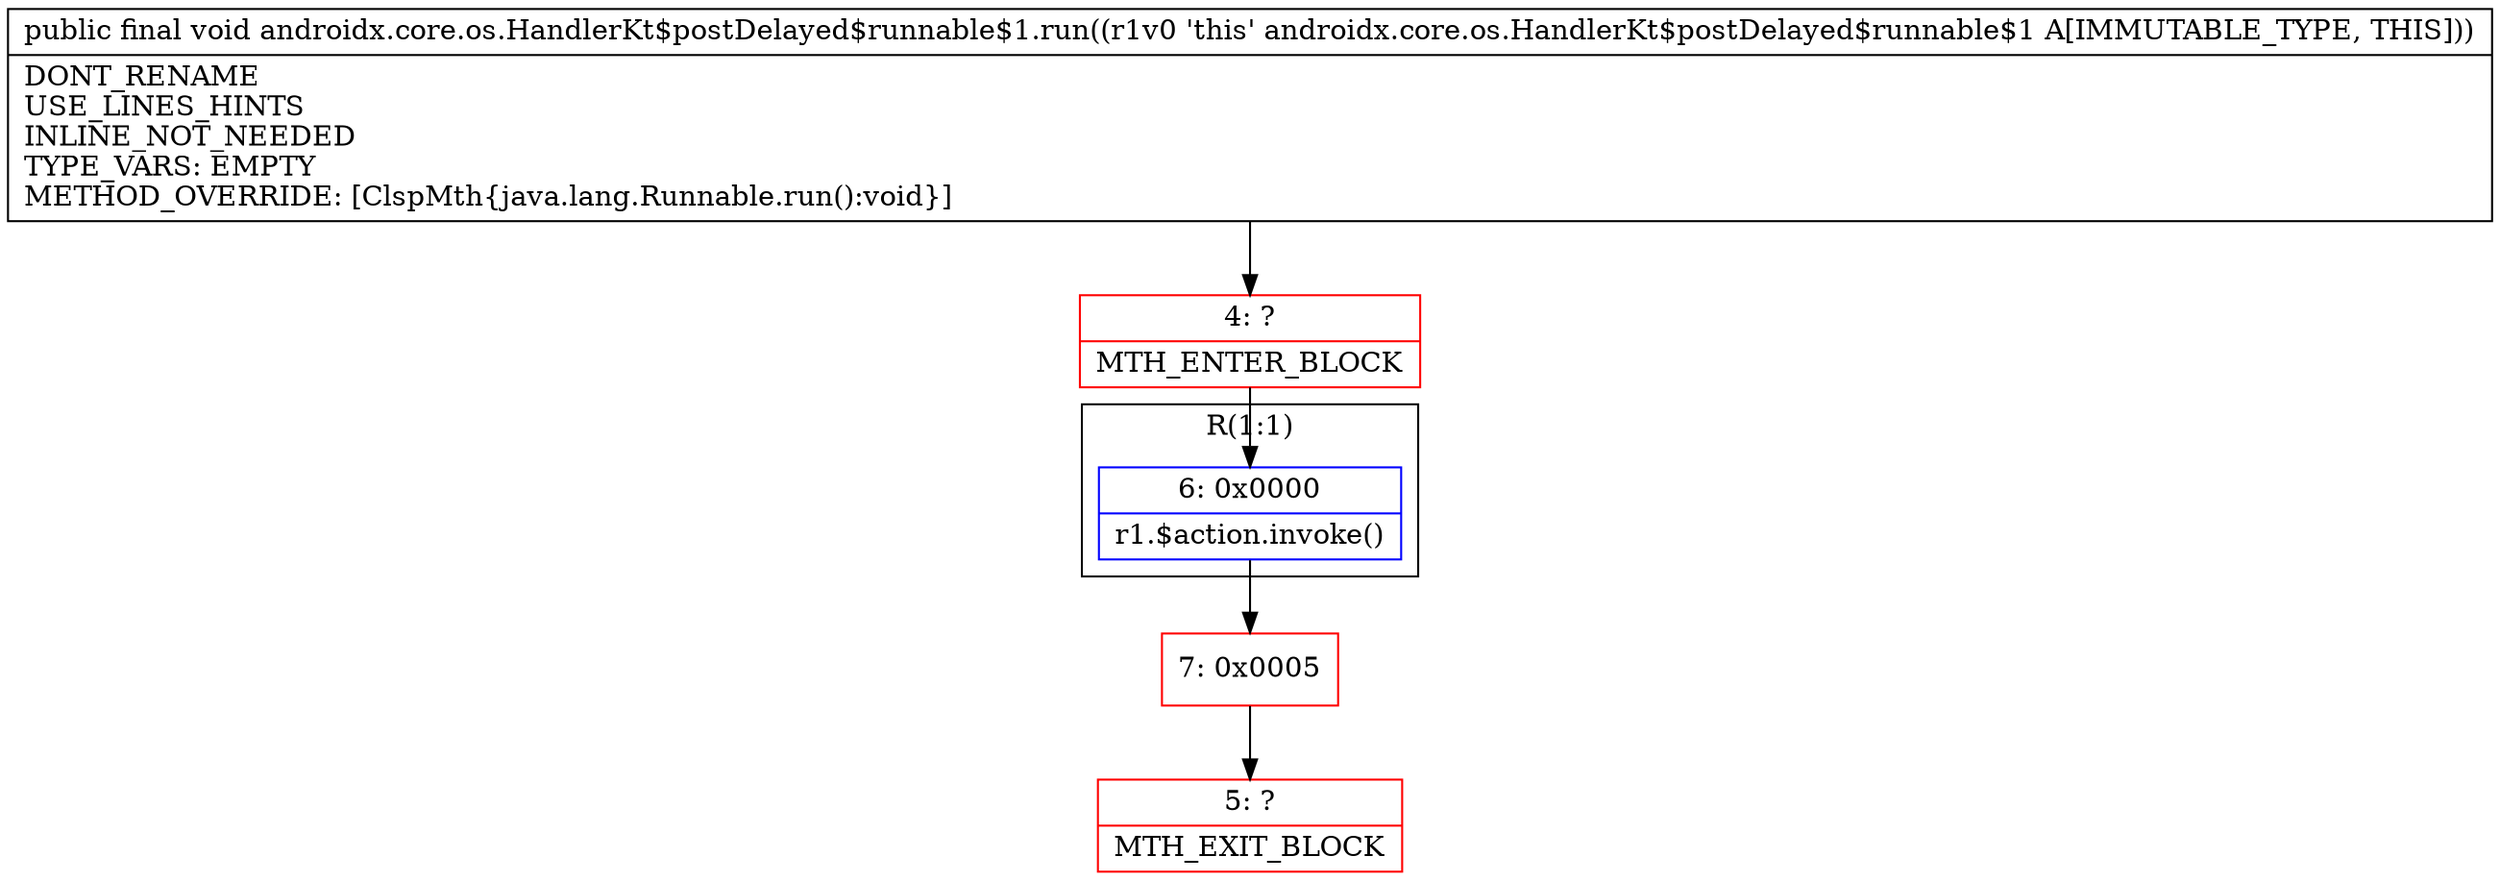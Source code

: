 digraph "CFG forandroidx.core.os.HandlerKt$postDelayed$runnable$1.run()V" {
subgraph cluster_Region_803790217 {
label = "R(1:1)";
node [shape=record,color=blue];
Node_6 [shape=record,label="{6\:\ 0x0000|r1.$action.invoke()\l}"];
}
Node_4 [shape=record,color=red,label="{4\:\ ?|MTH_ENTER_BLOCK\l}"];
Node_7 [shape=record,color=red,label="{7\:\ 0x0005}"];
Node_5 [shape=record,color=red,label="{5\:\ ?|MTH_EXIT_BLOCK\l}"];
MethodNode[shape=record,label="{public final void androidx.core.os.HandlerKt$postDelayed$runnable$1.run((r1v0 'this' androidx.core.os.HandlerKt$postDelayed$runnable$1 A[IMMUTABLE_TYPE, THIS]))  | DONT_RENAME\lUSE_LINES_HINTS\lINLINE_NOT_NEEDED\lTYPE_VARS: EMPTY\lMETHOD_OVERRIDE: [ClspMth\{java.lang.Runnable.run():void\}]\l}"];
MethodNode -> Node_4;Node_6 -> Node_7;
Node_4 -> Node_6;
Node_7 -> Node_5;
}

